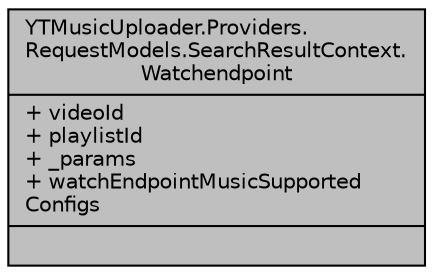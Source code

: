 digraph "YTMusicUploader.Providers.RequestModels.SearchResultContext.Watchendpoint"
{
 // LATEX_PDF_SIZE
  edge [fontname="Helvetica",fontsize="10",labelfontname="Helvetica",labelfontsize="10"];
  node [fontname="Helvetica",fontsize="10",shape=record];
  Node1 [label="{YTMusicUploader.Providers.\lRequestModels.SearchResultContext.\lWatchendpoint\n|+ videoId\l+ playlistId\l+ _params\l+ watchEndpointMusicSupported\lConfigs\l|}",height=0.2,width=0.4,color="black", fillcolor="grey75", style="filled", fontcolor="black",tooltip=" "];
}
